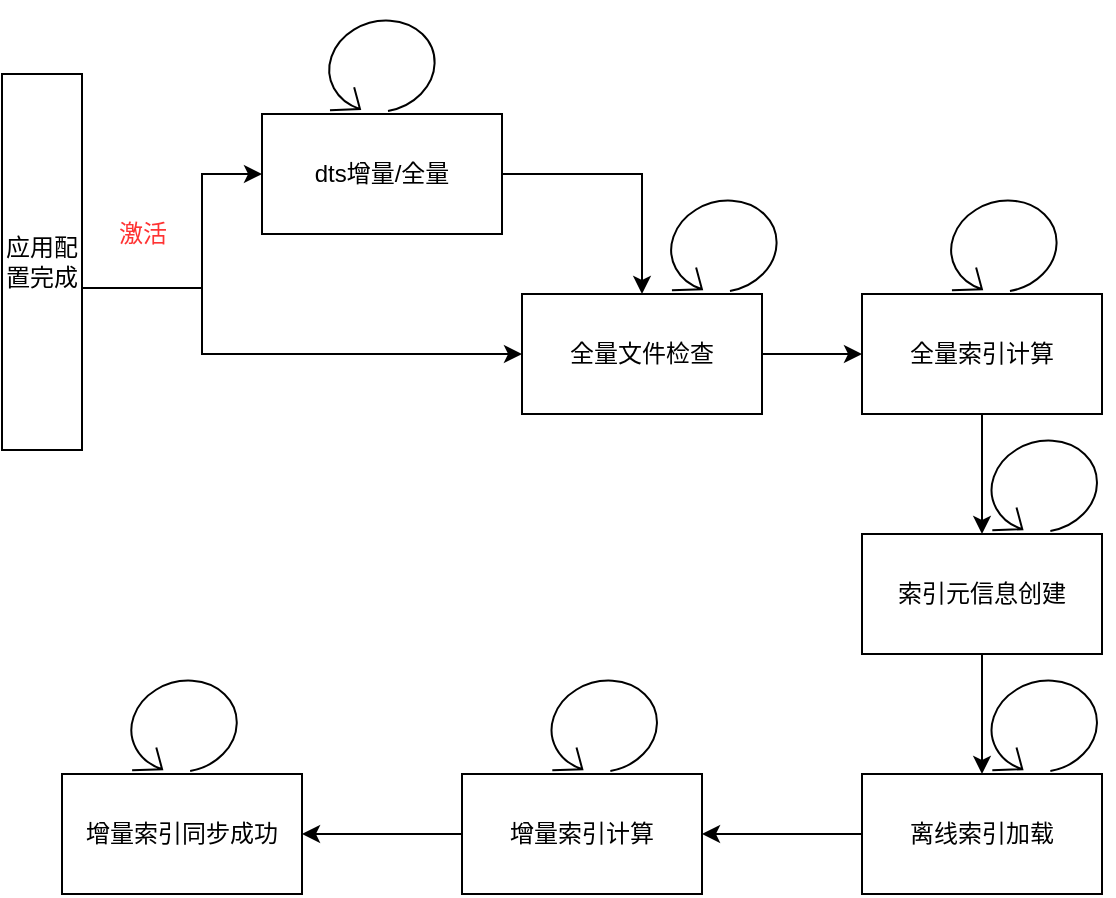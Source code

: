 <mxfile version="14.5.1" type="github">
  <diagram id="Yjjd4iymPNlZoRnGIAg2" name="Page-1">
    <mxGraphModel dx="1033" dy="592" grid="1" gridSize="10" guides="1" tooltips="1" connect="1" arrows="1" fold="1" page="1" pageScale="1" pageWidth="827" pageHeight="1169" math="0" shadow="0">
      <root>
        <mxCell id="0" />
        <mxCell id="1" parent="0" />
        <mxCell id="y3p8oQp4nrf6NhNMhpHg-13" style="edgeStyle=orthogonalEdgeStyle;rounded=0;orthogonalLoop=1;jettySize=auto;html=1;entryX=0;entryY=0.5;entryDx=0;entryDy=0;" parent="1" source="y3p8oQp4nrf6NhNMhpHg-9" target="y3p8oQp4nrf6NhNMhpHg-10" edge="1">
          <mxGeometry relative="1" as="geometry">
            <Array as="points">
              <mxPoint x="140" y="357" />
              <mxPoint x="140" y="300" />
            </Array>
          </mxGeometry>
        </mxCell>
        <mxCell id="y3p8oQp4nrf6NhNMhpHg-15" style="edgeStyle=orthogonalEdgeStyle;rounded=0;orthogonalLoop=1;jettySize=auto;html=1;entryX=0;entryY=0.5;entryDx=0;entryDy=0;" parent="1" source="y3p8oQp4nrf6NhNMhpHg-9" target="9Oy1wkQBKMkyRiAAsawv-2" edge="1">
          <mxGeometry relative="1" as="geometry">
            <mxPoint x="230" y="425" as="targetPoint" />
            <Array as="points">
              <mxPoint x="140" y="357" />
              <mxPoint x="140" y="390" />
            </Array>
          </mxGeometry>
        </mxCell>
        <mxCell id="y3p8oQp4nrf6NhNMhpHg-9" value="应用配置完成" style="rounded=0;whiteSpace=wrap;html=1;" parent="1" vertex="1">
          <mxGeometry x="40" y="250" width="40" height="188" as="geometry" />
        </mxCell>
        <mxCell id="9Oy1wkQBKMkyRiAAsawv-3" style="edgeStyle=orthogonalEdgeStyle;rounded=0;orthogonalLoop=1;jettySize=auto;html=1;entryX=0.5;entryY=0;entryDx=0;entryDy=0;" parent="1" source="y3p8oQp4nrf6NhNMhpHg-10" target="9Oy1wkQBKMkyRiAAsawv-2" edge="1">
          <mxGeometry relative="1" as="geometry" />
        </mxCell>
        <mxCell id="y3p8oQp4nrf6NhNMhpHg-10" value="dts增量/全量" style="rounded=0;whiteSpace=wrap;html=1;" parent="1" vertex="1">
          <mxGeometry x="170" y="270" width="120" height="60" as="geometry" />
        </mxCell>
        <mxCell id="9Oy1wkQBKMkyRiAAsawv-6" value="" style="edgeStyle=orthogonalEdgeStyle;rounded=0;orthogonalLoop=1;jettySize=auto;html=1;" parent="1" source="9Oy1wkQBKMkyRiAAsawv-2" target="9Oy1wkQBKMkyRiAAsawv-5" edge="1">
          <mxGeometry relative="1" as="geometry" />
        </mxCell>
        <mxCell id="9Oy1wkQBKMkyRiAAsawv-2" value="全量文件检查" style="rounded=0;whiteSpace=wrap;html=1;" parent="1" vertex="1">
          <mxGeometry x="300" y="360" width="120" height="60" as="geometry" />
        </mxCell>
        <mxCell id="9Oy1wkQBKMkyRiAAsawv-8" value="" style="edgeStyle=orthogonalEdgeStyle;rounded=0;orthogonalLoop=1;jettySize=auto;html=1;" parent="1" source="9Oy1wkQBKMkyRiAAsawv-5" target="9Oy1wkQBKMkyRiAAsawv-7" edge="1">
          <mxGeometry relative="1" as="geometry" />
        </mxCell>
        <mxCell id="9Oy1wkQBKMkyRiAAsawv-5" value="全量索引计算" style="whiteSpace=wrap;html=1;rounded=0;" parent="1" vertex="1">
          <mxGeometry x="470" y="360" width="120" height="60" as="geometry" />
        </mxCell>
        <mxCell id="9Oy1wkQBKMkyRiAAsawv-10" value="" style="edgeStyle=orthogonalEdgeStyle;rounded=0;orthogonalLoop=1;jettySize=auto;html=1;" parent="1" source="9Oy1wkQBKMkyRiAAsawv-7" target="9Oy1wkQBKMkyRiAAsawv-9" edge="1">
          <mxGeometry relative="1" as="geometry" />
        </mxCell>
        <mxCell id="9Oy1wkQBKMkyRiAAsawv-7" value="索引元信息创建" style="whiteSpace=wrap;html=1;rounded=0;" parent="1" vertex="1">
          <mxGeometry x="470" y="480" width="120" height="60" as="geometry" />
        </mxCell>
        <mxCell id="9Oy1wkQBKMkyRiAAsawv-12" value="" style="edgeStyle=orthogonalEdgeStyle;rounded=0;orthogonalLoop=1;jettySize=auto;html=1;" parent="1" source="9Oy1wkQBKMkyRiAAsawv-9" target="9Oy1wkQBKMkyRiAAsawv-11" edge="1">
          <mxGeometry relative="1" as="geometry" />
        </mxCell>
        <mxCell id="9Oy1wkQBKMkyRiAAsawv-9" value="离线索引加载" style="whiteSpace=wrap;html=1;rounded=0;" parent="1" vertex="1">
          <mxGeometry x="470" y="600" width="120" height="60" as="geometry" />
        </mxCell>
        <mxCell id="PrsttA66mwOKF6uBJdL--2" value="" style="edgeStyle=orthogonalEdgeStyle;rounded=0;orthogonalLoop=1;jettySize=auto;html=1;" edge="1" parent="1" source="9Oy1wkQBKMkyRiAAsawv-11" target="PrsttA66mwOKF6uBJdL--1">
          <mxGeometry relative="1" as="geometry" />
        </mxCell>
        <mxCell id="9Oy1wkQBKMkyRiAAsawv-11" value="增量索引计算" style="whiteSpace=wrap;html=1;rounded=0;" parent="1" vertex="1">
          <mxGeometry x="270" y="600" width="120" height="60" as="geometry" />
        </mxCell>
        <mxCell id="PrsttA66mwOKF6uBJdL--1" value="增量索引同步成功" style="whiteSpace=wrap;html=1;rounded=0;" vertex="1" parent="1">
          <mxGeometry x="70" y="600" width="120" height="60" as="geometry" />
        </mxCell>
        <mxCell id="PrsttA66mwOKF6uBJdL--5" value="&lt;font color=&quot;#ff3333&quot;&gt;激活&lt;/font&gt;" style="text;html=1;align=center;verticalAlign=middle;resizable=0;points=[];autosize=1;" vertex="1" parent="1">
          <mxGeometry x="90" y="320" width="40" height="20" as="geometry" />
        </mxCell>
        <mxCell id="PrsttA66mwOKF6uBJdL--22" value="" style="shape=mxgraph.bpmn.loop;html=1;outlineConnect=0;rotation=-15;strokeWidth=1;" vertex="1" parent="1">
          <mxGeometry x="199.02" y="221.25" width="59.81" height="48.71" as="geometry" />
        </mxCell>
        <mxCell id="PrsttA66mwOKF6uBJdL--29" value="" style="shape=mxgraph.bpmn.loop;html=1;outlineConnect=0;rotation=-15;strokeWidth=1;" vertex="1" parent="1">
          <mxGeometry x="370" y="311.29" width="59.81" height="48.71" as="geometry" />
        </mxCell>
        <mxCell id="PrsttA66mwOKF6uBJdL--30" value="" style="shape=mxgraph.bpmn.loop;html=1;outlineConnect=0;rotation=-15;strokeWidth=1;" vertex="1" parent="1">
          <mxGeometry x="510" y="311.29" width="59.81" height="48.71" as="geometry" />
        </mxCell>
        <mxCell id="PrsttA66mwOKF6uBJdL--31" value="" style="shape=mxgraph.bpmn.loop;html=1;outlineConnect=0;rotation=-15;strokeWidth=1;" vertex="1" parent="1">
          <mxGeometry x="530.19" y="431.29" width="59.81" height="48.71" as="geometry" />
        </mxCell>
        <mxCell id="PrsttA66mwOKF6uBJdL--32" value="" style="shape=mxgraph.bpmn.loop;html=1;outlineConnect=0;rotation=-15;strokeWidth=1;" vertex="1" parent="1">
          <mxGeometry x="310.19" y="551.29" width="59.81" height="48.71" as="geometry" />
        </mxCell>
        <mxCell id="PrsttA66mwOKF6uBJdL--33" value="" style="shape=mxgraph.bpmn.loop;html=1;outlineConnect=0;rotation=-15;strokeWidth=1;" vertex="1" parent="1">
          <mxGeometry x="530.19" y="551.29" width="59.81" height="48.71" as="geometry" />
        </mxCell>
        <mxCell id="PrsttA66mwOKF6uBJdL--34" value="" style="shape=mxgraph.bpmn.loop;html=1;outlineConnect=0;rotation=-15;strokeWidth=1;" vertex="1" parent="1">
          <mxGeometry x="100.09" y="551.29" width="59.81" height="48.71" as="geometry" />
        </mxCell>
      </root>
    </mxGraphModel>
  </diagram>
</mxfile>
